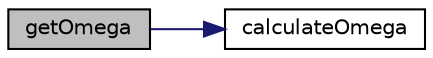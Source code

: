 digraph "getOmega"
{
 // INTERACTIVE_SVG=YES
 // LATEX_PDF_SIZE
  edge [fontname="Helvetica",fontsize="10",labelfontname="Helvetica",labelfontsize="10"];
  node [fontname="Helvetica",fontsize="10",shape=record];
  rankdir="LR";
  Node4 [label="getOmega",height=0.2,width=0.4,color="black", fillcolor="grey75", style="filled", fontcolor="black",tooltip=" "];
  Node4 -> Node5 [color="midnightblue",fontsize="10",style="solid",fontname="Helvetica"];
  Node5 [label="calculateOmega",height=0.2,width=0.4,color="black", fillcolor="white", style="filled",URL="$encoder_8h.html#a803b0a67055fcecc58bd3dac82ffd2ca",tooltip=" "];
}
